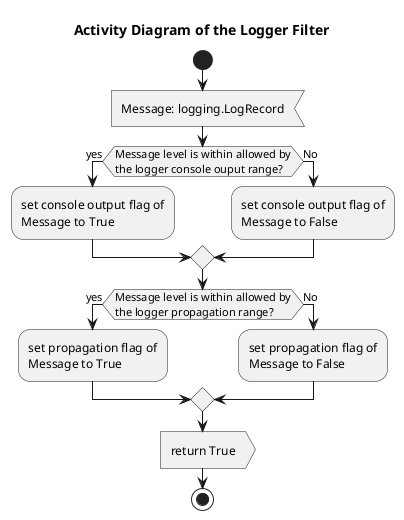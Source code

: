 @startuml logger_filter

title Activity Diagram of the Logger Filter

start

:Message: logging.LogRecord<

if (Message level is within allowed by\nthe logger console ouput range?) then (yes)
    :set console output flag of\nMessage to True;
else (No)
    :set console output flag of\nMessage to False;
endif

if (Message level is within allowed by\nthe logger propagation range?) then (yes)
    :set propagation flag of\nMessage to True;
else (No)
    :set propagation flag of\nMessage to False;
endif

:return True>

stop

@enduml